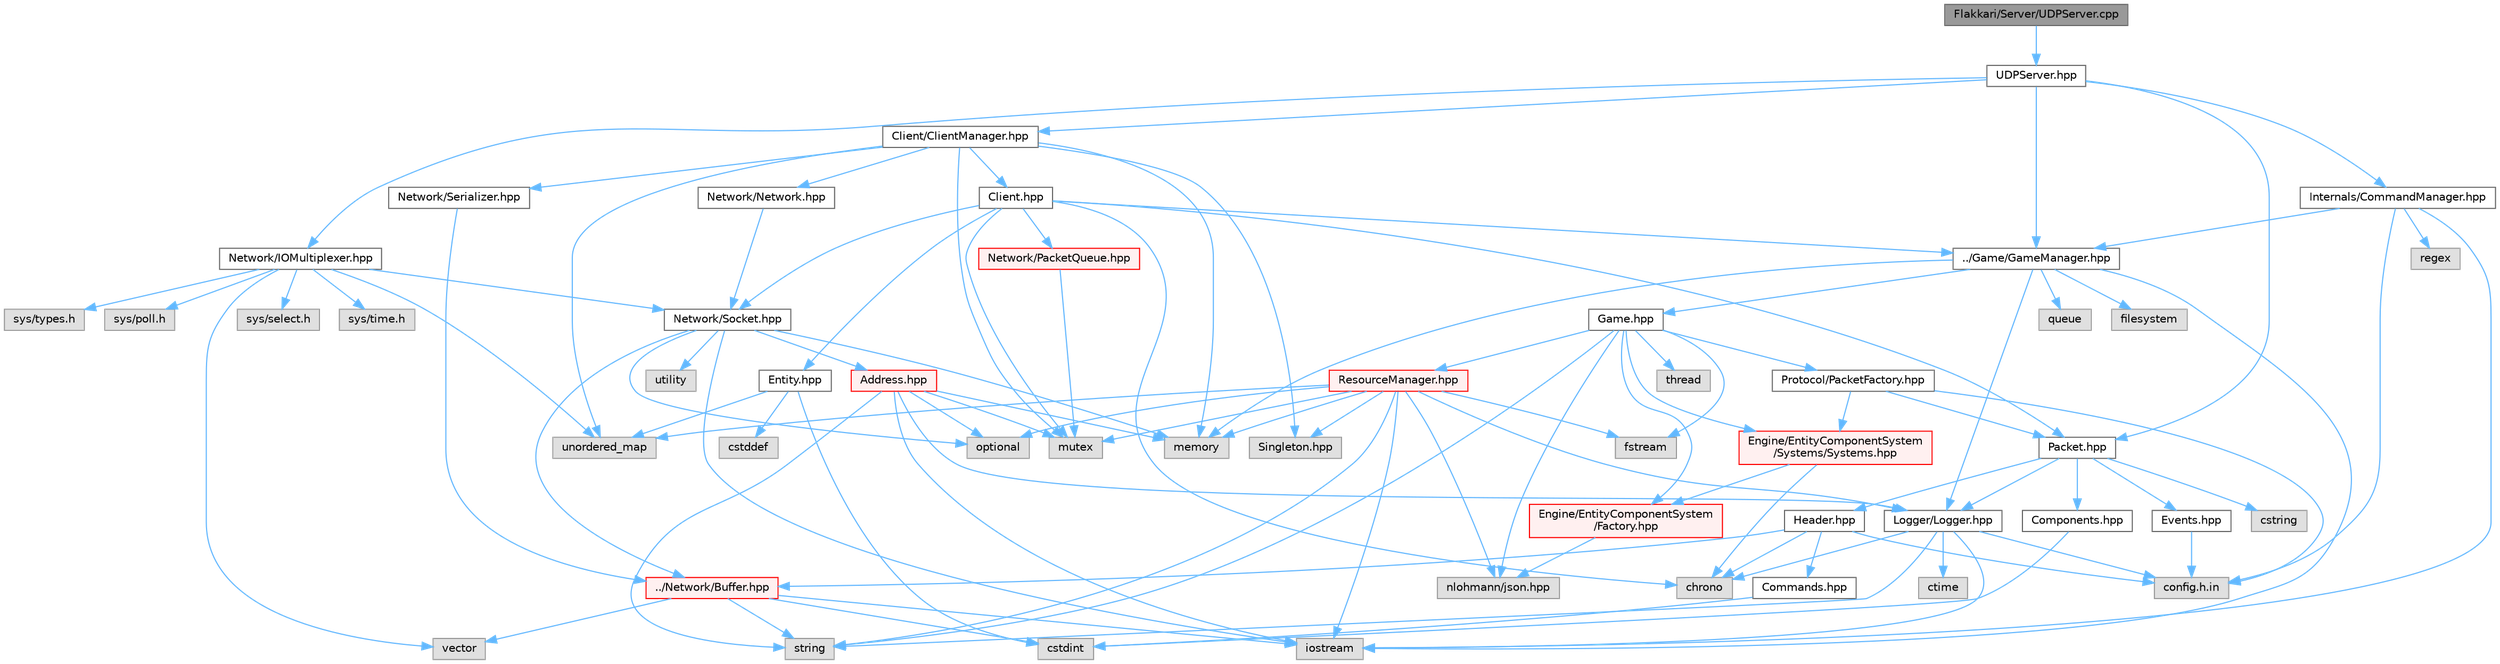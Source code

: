 digraph "Flakkari/Server/UDPServer.cpp"
{
 // LATEX_PDF_SIZE
  bgcolor="transparent";
  edge [fontname=Helvetica,fontsize=10,labelfontname=Helvetica,labelfontsize=10];
  node [fontname=Helvetica,fontsize=10,shape=box,height=0.2,width=0.4];
  Node1 [id="Node000001",label="Flakkari/Server/UDPServer.cpp",height=0.2,width=0.4,color="gray40", fillcolor="grey60", style="filled", fontcolor="black",tooltip=" "];
  Node1 -> Node2 [id="edge1_Node000001_Node000002",color="steelblue1",style="solid",tooltip=" "];
  Node2 [id="Node000002",label="UDPServer.hpp",height=0.2,width=0.4,color="grey40", fillcolor="white", style="filled",URL="$d6/de9/UDPServer_8hpp.html",tooltip=" "];
  Node2 -> Node3 [id="edge2_Node000002_Node000003",color="steelblue1",style="solid",tooltip=" "];
  Node3 [id="Node000003",label="Client/ClientManager.hpp",height=0.2,width=0.4,color="grey40", fillcolor="white", style="filled",URL="$d8/dff/ClientManager_8hpp.html",tooltip=" "];
  Node3 -> Node4 [id="edge3_Node000003_Node000004",color="steelblue1",style="solid",tooltip=" "];
  Node4 [id="Node000004",label="Client.hpp",height=0.2,width=0.4,color="grey40", fillcolor="white", style="filled",URL="$d3/d8e/Client_8hpp.html",tooltip=" "];
  Node4 -> Node5 [id="edge4_Node000004_Node000005",color="steelblue1",style="solid",tooltip=" "];
  Node5 [id="Node000005",label="chrono",height=0.2,width=0.4,color="grey60", fillcolor="#E0E0E0", style="filled",tooltip=" "];
  Node4 -> Node6 [id="edge5_Node000004_Node000006",color="steelblue1",style="solid",tooltip=" "];
  Node6 [id="Node000006",label="mutex",height=0.2,width=0.4,color="grey60", fillcolor="#E0E0E0", style="filled",tooltip=" "];
  Node4 -> Node7 [id="edge6_Node000004_Node000007",color="steelblue1",style="solid",tooltip=" "];
  Node7 [id="Node000007",label="../Game/GameManager.hpp",height=0.2,width=0.4,color="grey40", fillcolor="white", style="filled",URL="$d6/d27/GameManager_8hpp.html",tooltip=" "];
  Node7 -> Node8 [id="edge7_Node000007_Node000008",color="steelblue1",style="solid",tooltip=" "];
  Node8 [id="Node000008",label="filesystem",height=0.2,width=0.4,color="grey60", fillcolor="#E0E0E0", style="filled",tooltip=" "];
  Node7 -> Node9 [id="edge8_Node000007_Node000009",color="steelblue1",style="solid",tooltip=" "];
  Node9 [id="Node000009",label="iostream",height=0.2,width=0.4,color="grey60", fillcolor="#E0E0E0", style="filled",tooltip=" "];
  Node7 -> Node10 [id="edge9_Node000007_Node000010",color="steelblue1",style="solid",tooltip=" "];
  Node10 [id="Node000010",label="memory",height=0.2,width=0.4,color="grey60", fillcolor="#E0E0E0", style="filled",tooltip=" "];
  Node7 -> Node11 [id="edge10_Node000007_Node000011",color="steelblue1",style="solid",tooltip=" "];
  Node11 [id="Node000011",label="queue",height=0.2,width=0.4,color="grey60", fillcolor="#E0E0E0", style="filled",tooltip=" "];
  Node7 -> Node12 [id="edge11_Node000007_Node000012",color="steelblue1",style="solid",tooltip=" "];
  Node12 [id="Node000012",label="Game.hpp",height=0.2,width=0.4,color="grey40", fillcolor="white", style="filled",URL="$d5/d4b/Game_8hpp.html",tooltip=" "];
  Node12 -> Node13 [id="edge12_Node000012_Node000013",color="steelblue1",style="solid",tooltip=" "];
  Node13 [id="Node000013",label="fstream",height=0.2,width=0.4,color="grey60", fillcolor="#E0E0E0", style="filled",tooltip=" "];
  Node12 -> Node14 [id="edge13_Node000012_Node000014",color="steelblue1",style="solid",tooltip=" "];
  Node14 [id="Node000014",label="nlohmann/json.hpp",height=0.2,width=0.4,color="grey60", fillcolor="#E0E0E0", style="filled",tooltip=" "];
  Node12 -> Node15 [id="edge14_Node000012_Node000015",color="steelblue1",style="solid",tooltip=" "];
  Node15 [id="Node000015",label="string",height=0.2,width=0.4,color="grey60", fillcolor="#E0E0E0", style="filled",tooltip=" "];
  Node12 -> Node16 [id="edge15_Node000012_Node000016",color="steelblue1",style="solid",tooltip=" "];
  Node16 [id="Node000016",label="thread",height=0.2,width=0.4,color="grey60", fillcolor="#E0E0E0", style="filled",tooltip=" "];
  Node12 -> Node17 [id="edge16_Node000012_Node000017",color="steelblue1",style="solid",tooltip=" "];
  Node17 [id="Node000017",label="Engine/EntityComponentSystem\l/Factory.hpp",height=0.2,width=0.4,color="red", fillcolor="#FFF0F0", style="filled",URL="$d5/d03/Factory_8hpp.html",tooltip=" "];
  Node17 -> Node14 [id="edge17_Node000017_Node000014",color="steelblue1",style="solid",tooltip=" "];
  Node12 -> Node64 [id="edge18_Node000012_Node000064",color="steelblue1",style="solid",tooltip=" "];
  Node64 [id="Node000064",label="Engine/EntityComponentSystem\l/Systems/Systems.hpp",height=0.2,width=0.4,color="red", fillcolor="#FFF0F0", style="filled",URL="$d8/d3d/Systems_8hpp.html",tooltip=" "];
  Node64 -> Node17 [id="edge19_Node000064_Node000017",color="steelblue1",style="solid",tooltip=" "];
  Node64 -> Node5 [id="edge20_Node000064_Node000005",color="steelblue1",style="solid",tooltip=" "];
  Node12 -> Node66 [id="edge21_Node000012_Node000066",color="steelblue1",style="solid",tooltip=" "];
  Node66 [id="Node000066",label="Protocol/PacketFactory.hpp",height=0.2,width=0.4,color="grey40", fillcolor="white", style="filled",URL="$d7/d61/PacketFactory_8hpp.html",tooltip=" "];
  Node66 -> Node37 [id="edge22_Node000066_Node000037",color="steelblue1",style="solid",tooltip=" "];
  Node37 [id="Node000037",label="config.h.in",height=0.2,width=0.4,color="grey60", fillcolor="#E0E0E0", style="filled",tooltip=" "];
  Node66 -> Node64 [id="edge23_Node000066_Node000064",color="steelblue1",style="solid",tooltip=" "];
  Node66 -> Node67 [id="edge24_Node000066_Node000067",color="steelblue1",style="solid",tooltip=" "];
  Node67 [id="Node000067",label="Packet.hpp",height=0.2,width=0.4,color="grey40", fillcolor="white", style="filled",URL="$db/d1b/Packet_8hpp.html",tooltip=" "];
  Node67 -> Node68 [id="edge25_Node000067_Node000068",color="steelblue1",style="solid",tooltip=" "];
  Node68 [id="Node000068",label="Components.hpp",height=0.2,width=0.4,color="grey40", fillcolor="white", style="filled",URL="$d1/d3b/Components_8hpp.html",tooltip=" "];
  Node68 -> Node21 [id="edge26_Node000068_Node000021",color="steelblue1",style="solid",tooltip=" "];
  Node21 [id="Node000021",label="cstdint",height=0.2,width=0.4,color="grey60", fillcolor="#E0E0E0", style="filled",tooltip=" "];
  Node67 -> Node69 [id="edge27_Node000067_Node000069",color="steelblue1",style="solid",tooltip=" "];
  Node69 [id="Node000069",label="Events.hpp",height=0.2,width=0.4,color="grey40", fillcolor="white", style="filled",URL="$d0/d4e/Events_8hpp.html",tooltip=" "];
  Node69 -> Node37 [id="edge28_Node000069_Node000037",color="steelblue1",style="solid",tooltip=" "];
  Node67 -> Node70 [id="edge29_Node000067_Node000070",color="steelblue1",style="solid",tooltip=" "];
  Node70 [id="Node000070",label="Header.hpp",height=0.2,width=0.4,color="grey40", fillcolor="white", style="filled",URL="$d4/d64/Header_8hpp.html",tooltip=" "];
  Node70 -> Node37 [id="edge30_Node000070_Node000037",color="steelblue1",style="solid",tooltip=" "];
  Node70 -> Node71 [id="edge31_Node000070_Node000071",color="steelblue1",style="solid",tooltip=" "];
  Node71 [id="Node000071",label="../Network/Buffer.hpp",height=0.2,width=0.4,color="red", fillcolor="#FFF0F0", style="filled",URL="$d8/d36/Buffer_8hpp.html",tooltip=" "];
  Node71 -> Node21 [id="edge32_Node000071_Node000021",color="steelblue1",style="solid",tooltip=" "];
  Node71 -> Node9 [id="edge33_Node000071_Node000009",color="steelblue1",style="solid",tooltip=" "];
  Node71 -> Node15 [id="edge34_Node000071_Node000015",color="steelblue1",style="solid",tooltip=" "];
  Node71 -> Node27 [id="edge35_Node000071_Node000027",color="steelblue1",style="solid",tooltip=" "];
  Node27 [id="Node000027",label="vector",height=0.2,width=0.4,color="grey60", fillcolor="#E0E0E0", style="filled",tooltip=" "];
  Node70 -> Node72 [id="edge36_Node000070_Node000072",color="steelblue1",style="solid",tooltip=" "];
  Node72 [id="Node000072",label="Commands.hpp",height=0.2,width=0.4,color="grey40", fillcolor="white", style="filled",URL="$dc/d4b/Commands_8hpp.html",tooltip=" "];
  Node72 -> Node21 [id="edge37_Node000072_Node000021",color="steelblue1",style="solid",tooltip=" "];
  Node70 -> Node5 [id="edge38_Node000070_Node000005",color="steelblue1",style="solid",tooltip=" "];
  Node67 -> Node73 [id="edge39_Node000067_Node000073",color="steelblue1",style="solid",tooltip=" "];
  Node73 [id="Node000073",label="Logger/Logger.hpp",height=0.2,width=0.4,color="grey40", fillcolor="white", style="filled",URL="$d9/d11/Logger_8hpp.html",tooltip=" "];
  Node73 -> Node37 [id="edge40_Node000073_Node000037",color="steelblue1",style="solid",tooltip=" "];
  Node73 -> Node5 [id="edge41_Node000073_Node000005",color="steelblue1",style="solid",tooltip=" "];
  Node73 -> Node74 [id="edge42_Node000073_Node000074",color="steelblue1",style="solid",tooltip=" "];
  Node74 [id="Node000074",label="ctime",height=0.2,width=0.4,color="grey60", fillcolor="#E0E0E0", style="filled",tooltip=" "];
  Node73 -> Node9 [id="edge43_Node000073_Node000009",color="steelblue1",style="solid",tooltip=" "];
  Node73 -> Node15 [id="edge44_Node000073_Node000015",color="steelblue1",style="solid",tooltip=" "];
  Node67 -> Node55 [id="edge45_Node000067_Node000055",color="steelblue1",style="solid",tooltip=" "];
  Node55 [id="Node000055",label="cstring",height=0.2,width=0.4,color="grey60", fillcolor="#E0E0E0", style="filled",tooltip=" "];
  Node12 -> Node75 [id="edge46_Node000012_Node000075",color="steelblue1",style="solid",tooltip=" "];
  Node75 [id="Node000075",label="ResourceManager.hpp",height=0.2,width=0.4,color="red", fillcolor="#FFF0F0", style="filled",URL="$db/d16/ResourceManager_8hpp.html",tooltip=" "];
  Node75 -> Node76 [id="edge47_Node000075_Node000076",color="steelblue1",style="solid",tooltip=" "];
  Node76 [id="Node000076",label="Singleton.hpp",height=0.2,width=0.4,color="grey60", fillcolor="#E0E0E0", style="filled",tooltip=" "];
  Node75 -> Node13 [id="edge48_Node000075_Node000013",color="steelblue1",style="solid",tooltip=" "];
  Node75 -> Node9 [id="edge49_Node000075_Node000009",color="steelblue1",style="solid",tooltip=" "];
  Node75 -> Node10 [id="edge50_Node000075_Node000010",color="steelblue1",style="solid",tooltip=" "];
  Node75 -> Node6 [id="edge51_Node000075_Node000006",color="steelblue1",style="solid",tooltip=" "];
  Node75 -> Node14 [id="edge52_Node000075_Node000014",color="steelblue1",style="solid",tooltip=" "];
  Node75 -> Node25 [id="edge53_Node000075_Node000025",color="steelblue1",style="solid",tooltip=" "];
  Node25 [id="Node000025",label="optional",height=0.2,width=0.4,color="grey60", fillcolor="#E0E0E0", style="filled",tooltip=" "];
  Node75 -> Node15 [id="edge54_Node000075_Node000015",color="steelblue1",style="solid",tooltip=" "];
  Node75 -> Node22 [id="edge55_Node000075_Node000022",color="steelblue1",style="solid",tooltip=" "];
  Node22 [id="Node000022",label="unordered_map",height=0.2,width=0.4,color="grey60", fillcolor="#E0E0E0", style="filled",tooltip=" "];
  Node75 -> Node73 [id="edge56_Node000075_Node000073",color="steelblue1",style="solid",tooltip=" "];
  Node7 -> Node73 [id="edge57_Node000007_Node000073",color="steelblue1",style="solid",tooltip=" "];
  Node4 -> Node19 [id="edge58_Node000004_Node000019",color="steelblue1",style="solid",tooltip=" "];
  Node19 [id="Node000019",label="Entity.hpp",height=0.2,width=0.4,color="grey40", fillcolor="white", style="filled",URL="$de/da6/Entity_8hpp.html",tooltip=" "];
  Node19 -> Node20 [id="edge59_Node000019_Node000020",color="steelblue1",style="solid",tooltip=" "];
  Node20 [id="Node000020",label="cstddef",height=0.2,width=0.4,color="grey60", fillcolor="#E0E0E0", style="filled",tooltip=" "];
  Node19 -> Node21 [id="edge60_Node000019_Node000021",color="steelblue1",style="solid",tooltip=" "];
  Node19 -> Node22 [id="edge61_Node000019_Node000022",color="steelblue1",style="solid",tooltip=" "];
  Node4 -> Node78 [id="edge62_Node000004_Node000078",color="steelblue1",style="solid",tooltip=" "];
  Node78 [id="Node000078",label="Network/PacketQueue.hpp",height=0.2,width=0.4,color="red", fillcolor="#FFF0F0", style="filled",URL="$d3/dd3/PacketQueue_8hpp.html",tooltip=" "];
  Node78 -> Node6 [id="edge63_Node000078_Node000006",color="steelblue1",style="solid",tooltip=" "];
  Node4 -> Node80 [id="edge64_Node000004_Node000080",color="steelblue1",style="solid",tooltip=" "];
  Node80 [id="Node000080",label="Network/Socket.hpp",height=0.2,width=0.4,color="grey40", fillcolor="white", style="filled",URL="$dd/df5/Socket_8hpp.html",tooltip=" "];
  Node80 -> Node81 [id="edge65_Node000080_Node000081",color="steelblue1",style="solid",tooltip=" "];
  Node81 [id="Node000081",label="Address.hpp",height=0.2,width=0.4,color="red", fillcolor="#FFF0F0", style="filled",URL="$d4/d47/Address_8hpp.html",tooltip=" "];
  Node81 -> Node9 [id="edge66_Node000081_Node000009",color="steelblue1",style="solid",tooltip=" "];
  Node81 -> Node10 [id="edge67_Node000081_Node000010",color="steelblue1",style="solid",tooltip=" "];
  Node81 -> Node6 [id="edge68_Node000081_Node000006",color="steelblue1",style="solid",tooltip=" "];
  Node81 -> Node25 [id="edge69_Node000081_Node000025",color="steelblue1",style="solid",tooltip=" "];
  Node81 -> Node15 [id="edge70_Node000081_Node000015",color="steelblue1",style="solid",tooltip=" "];
  Node81 -> Node73 [id="edge71_Node000081_Node000073",color="steelblue1",style="solid",tooltip=" "];
  Node80 -> Node71 [id="edge72_Node000080_Node000071",color="steelblue1",style="solid",tooltip=" "];
  Node80 -> Node9 [id="edge73_Node000080_Node000009",color="steelblue1",style="solid",tooltip=" "];
  Node80 -> Node10 [id="edge74_Node000080_Node000010",color="steelblue1",style="solid",tooltip=" "];
  Node80 -> Node25 [id="edge75_Node000080_Node000025",color="steelblue1",style="solid",tooltip=" "];
  Node80 -> Node84 [id="edge76_Node000080_Node000084",color="steelblue1",style="solid",tooltip=" "];
  Node84 [id="Node000084",label="utility",height=0.2,width=0.4,color="grey60", fillcolor="#E0E0E0", style="filled",tooltip=" "];
  Node4 -> Node67 [id="edge77_Node000004_Node000067",color="steelblue1",style="solid",tooltip=" "];
  Node3 -> Node85 [id="edge78_Node000003_Node000085",color="steelblue1",style="solid",tooltip=" "];
  Node85 [id="Node000085",label="Network/Network.hpp",height=0.2,width=0.4,color="grey40", fillcolor="white", style="filled",URL="$da/d02/Network_8hpp.html",tooltip=" "];
  Node85 -> Node80 [id="edge79_Node000085_Node000080",color="steelblue1",style="solid",tooltip=" "];
  Node3 -> Node86 [id="edge80_Node000003_Node000086",color="steelblue1",style="solid",tooltip=" "];
  Node86 [id="Node000086",label="Network/Serializer.hpp",height=0.2,width=0.4,color="grey40", fillcolor="white", style="filled",URL="$d5/dcc/Serializer_8hpp.html",tooltip=" "];
  Node86 -> Node71 [id="edge81_Node000086_Node000071",color="steelblue1",style="solid",tooltip=" "];
  Node3 -> Node76 [id="edge82_Node000003_Node000076",color="steelblue1",style="solid",tooltip=" "];
  Node3 -> Node10 [id="edge83_Node000003_Node000010",color="steelblue1",style="solid",tooltip=" "];
  Node3 -> Node6 [id="edge84_Node000003_Node000006",color="steelblue1",style="solid",tooltip=" "];
  Node3 -> Node22 [id="edge85_Node000003_Node000022",color="steelblue1",style="solid",tooltip=" "];
  Node2 -> Node7 [id="edge86_Node000002_Node000007",color="steelblue1",style="solid",tooltip=" "];
  Node2 -> Node87 [id="edge87_Node000002_Node000087",color="steelblue1",style="solid",tooltip=" "];
  Node87 [id="Node000087",label="Internals/CommandManager.hpp",height=0.2,width=0.4,color="grey40", fillcolor="white", style="filled",URL="$d9/dae/CommandManager_8hpp.html",tooltip=" "];
  Node87 -> Node9 [id="edge88_Node000087_Node000009",color="steelblue1",style="solid",tooltip=" "];
  Node87 -> Node88 [id="edge89_Node000087_Node000088",color="steelblue1",style="solid",tooltip=" "];
  Node88 [id="Node000088",label="regex",height=0.2,width=0.4,color="grey60", fillcolor="#E0E0E0", style="filled",tooltip=" "];
  Node87 -> Node7 [id="edge90_Node000087_Node000007",color="steelblue1",style="solid",tooltip=" "];
  Node87 -> Node37 [id="edge91_Node000087_Node000037",color="steelblue1",style="solid",tooltip=" "];
  Node2 -> Node89 [id="edge92_Node000002_Node000089",color="steelblue1",style="solid",tooltip=" "];
  Node89 [id="Node000089",label="Network/IOMultiplexer.hpp",height=0.2,width=0.4,color="grey40", fillcolor="white", style="filled",URL="$d5/d63/IOMultiplexer_8hpp.html",tooltip=" "];
  Node89 -> Node80 [id="edge93_Node000089_Node000080",color="steelblue1",style="solid",tooltip=" "];
  Node89 -> Node22 [id="edge94_Node000089_Node000022",color="steelblue1",style="solid",tooltip=" "];
  Node89 -> Node27 [id="edge95_Node000089_Node000027",color="steelblue1",style="solid",tooltip=" "];
  Node89 -> Node90 [id="edge96_Node000089_Node000090",color="steelblue1",style="solid",tooltip=" "];
  Node90 [id="Node000090",label="sys/select.h",height=0.2,width=0.4,color="grey60", fillcolor="#E0E0E0", style="filled",tooltip=" "];
  Node89 -> Node91 [id="edge97_Node000089_Node000091",color="steelblue1",style="solid",tooltip=" "];
  Node91 [id="Node000091",label="sys/time.h",height=0.2,width=0.4,color="grey60", fillcolor="#E0E0E0", style="filled",tooltip=" "];
  Node89 -> Node92 [id="edge98_Node000089_Node000092",color="steelblue1",style="solid",tooltip=" "];
  Node92 [id="Node000092",label="sys/types.h",height=0.2,width=0.4,color="grey60", fillcolor="#E0E0E0", style="filled",tooltip=" "];
  Node89 -> Node93 [id="edge99_Node000089_Node000093",color="steelblue1",style="solid",tooltip=" "];
  Node93 [id="Node000093",label="sys/poll.h",height=0.2,width=0.4,color="grey60", fillcolor="#E0E0E0", style="filled",tooltip=" "];
  Node2 -> Node67 [id="edge100_Node000002_Node000067",color="steelblue1",style="solid",tooltip=" "];
}
